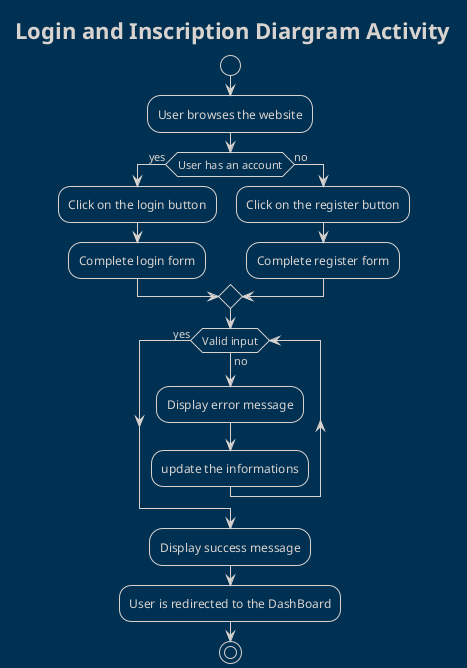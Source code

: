 @startuml activity login and register
!theme blueprint
title Login and Inscription Diargram Activity
start
:User browses the website;

if(User has an account) then (yes)
:Click on the login button;
:Complete login form;

else (no)
:Click on the register button;
:Complete register form;
endif
while(Valid input) is (no)
:Display error message;
:update the informations;

endwhile (yes)
:Display success message;

:User is redirected to the DashBoard;
stop

@enduml